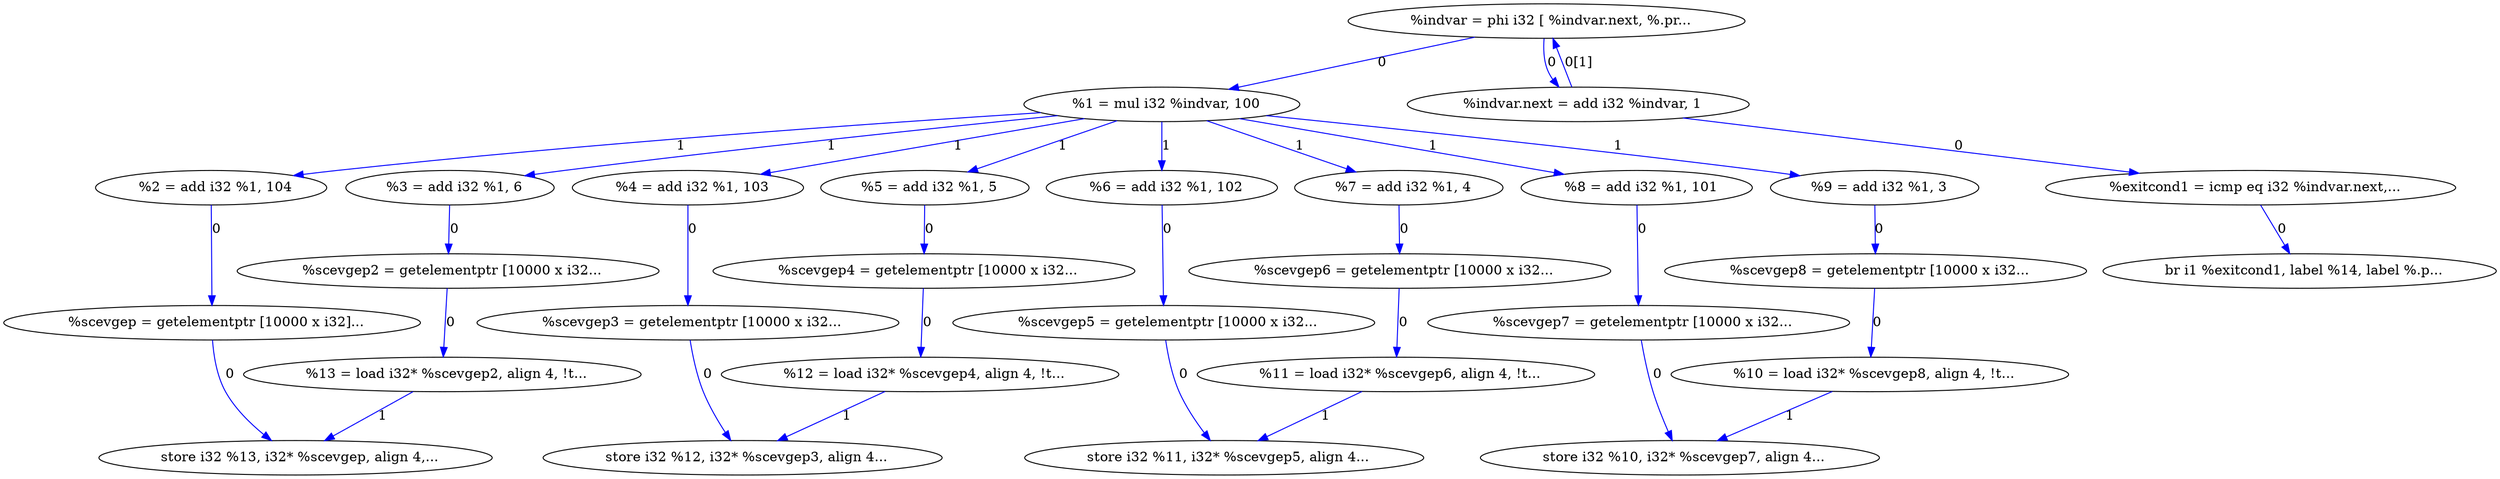 digraph {
Node0x32f7880[label="  %1 = mul i32 %indvar, 100"];
Node0x3304320[label="  %indvar = phi i32 [ %indvar.next, %.pr..."];
Node0x3304320 -> Node0x32f7880[label="0",color=blue];
Node0x3308a50[label="  %indvar.next = add i32 %indvar, 1"];
Node0x3304320 -> Node0x3308a50[label="0",color=blue];
Node0x32f7a80[label="  %2 = add i32 %1, 104"];
Node0x32f7880 -> Node0x32f7a80[label="1",color=blue];
Node0x3307210[label="  %3 = add i32 %1, 6"];
Node0x32f7880 -> Node0x3307210[label="1",color=blue];
Node0x33073d0[label="  %4 = add i32 %1, 103"];
Node0x32f7880 -> Node0x33073d0[label="1",color=blue];
Node0x3307590[label="  %5 = add i32 %1, 5"];
Node0x32f7880 -> Node0x3307590[label="1",color=blue];
Node0x3307750[label="  %6 = add i32 %1, 102"];
Node0x32f7880 -> Node0x3307750[label="1",color=blue];
Node0x3307910[label="  %7 = add i32 %1, 4"];
Node0x32f7880 -> Node0x3307910[label="1",color=blue];
Node0x3307ad0[label="  %8 = add i32 %1, 101"];
Node0x32f7880 -> Node0x3307ad0[label="1",color=blue];
Node0x3307c90[label="  %9 = add i32 %1, 3"];
Node0x32f7880 -> Node0x3307c90[label="1",color=blue];
Node0x3307070[label="  %scevgep = getelementptr [10000 x i32]..."];
Node0x32f7a80 -> Node0x3307070[label="0",color=blue];
Node0x3308930[label="  store i32 %13, i32* %scevgep, align 4,..."];
Node0x3307070 -> Node0x3308930[label="0",color=blue];
Node0x33072f0[label="  %scevgep2 = getelementptr [10000 x i32..."];
Node0x3307210 -> Node0x33072f0[label="0",color=blue];
Node0x3308810[label="  %13 = load i32* %scevgep2, align 4, !t..."];
Node0x33072f0 -> Node0x3308810[label="0",color=blue];
Node0x33074b0[label="  %scevgep3 = getelementptr [10000 x i32..."];
Node0x33073d0 -> Node0x33074b0[label="0",color=blue];
Node0x3308610[label="  store i32 %12, i32* %scevgep3, align 4..."];
Node0x33074b0 -> Node0x3308610[label="0",color=blue];
Node0x3307670[label="  %scevgep4 = getelementptr [10000 x i32..."];
Node0x3307590 -> Node0x3307670[label="0",color=blue];
Node0x33084f0[label="  %12 = load i32* %scevgep4, align 4, !t..."];
Node0x3307670 -> Node0x33084f0[label="0",color=blue];
Node0x3307830[label="  %scevgep5 = getelementptr [10000 x i32..."];
Node0x3307750 -> Node0x3307830[label="0",color=blue];
Node0x33082f0[label="  store i32 %11, i32* %scevgep5, align 4..."];
Node0x3307830 -> Node0x33082f0[label="0",color=blue];
Node0x33079f0[label="  %scevgep6 = getelementptr [10000 x i32..."];
Node0x3307910 -> Node0x33079f0[label="0",color=blue];
Node0x33081d0[label="  %11 = load i32* %scevgep6, align 4, !t..."];
Node0x33079f0 -> Node0x33081d0[label="0",color=blue];
Node0x3307bb0[label="  %scevgep7 = getelementptr [10000 x i32..."];
Node0x3307ad0 -> Node0x3307bb0[label="0",color=blue];
Node0x3308010[label="  store i32 %10, i32* %scevgep7, align 4..."];
Node0x3307bb0 -> Node0x3308010[label="0",color=blue];
Node0x3307d70[label="  %scevgep8 = getelementptr [10000 x i32..."];
Node0x3307c90 -> Node0x3307d70[label="0",color=blue];
Node0x3307f30[label="  %10 = load i32* %scevgep8, align 4, !t..."];
Node0x3307d70 -> Node0x3307f30[label="0",color=blue];
Node0x3307f30 -> Node0x3308010[label="1",color=blue];
Node0x33081d0 -> Node0x33082f0[label="1",color=blue];
Node0x33084f0 -> Node0x3308610[label="1",color=blue];
Node0x3308810 -> Node0x3308930[label="1",color=blue];
Node0x3304320 -> Node0x3308a50[label="0[1]",color=blue,dir=back];
Node0x3308bd0[label="  %exitcond1 = icmp eq i32 %indvar.next,..."];
Node0x3308a50 -> Node0x3308bd0[label="0",color=blue];
Node0x3308ce0[label="  br i1 %exitcond1, label %14, label %.p..."];
Node0x3308bd0 -> Node0x3308ce0[label="0",color=blue];
}
